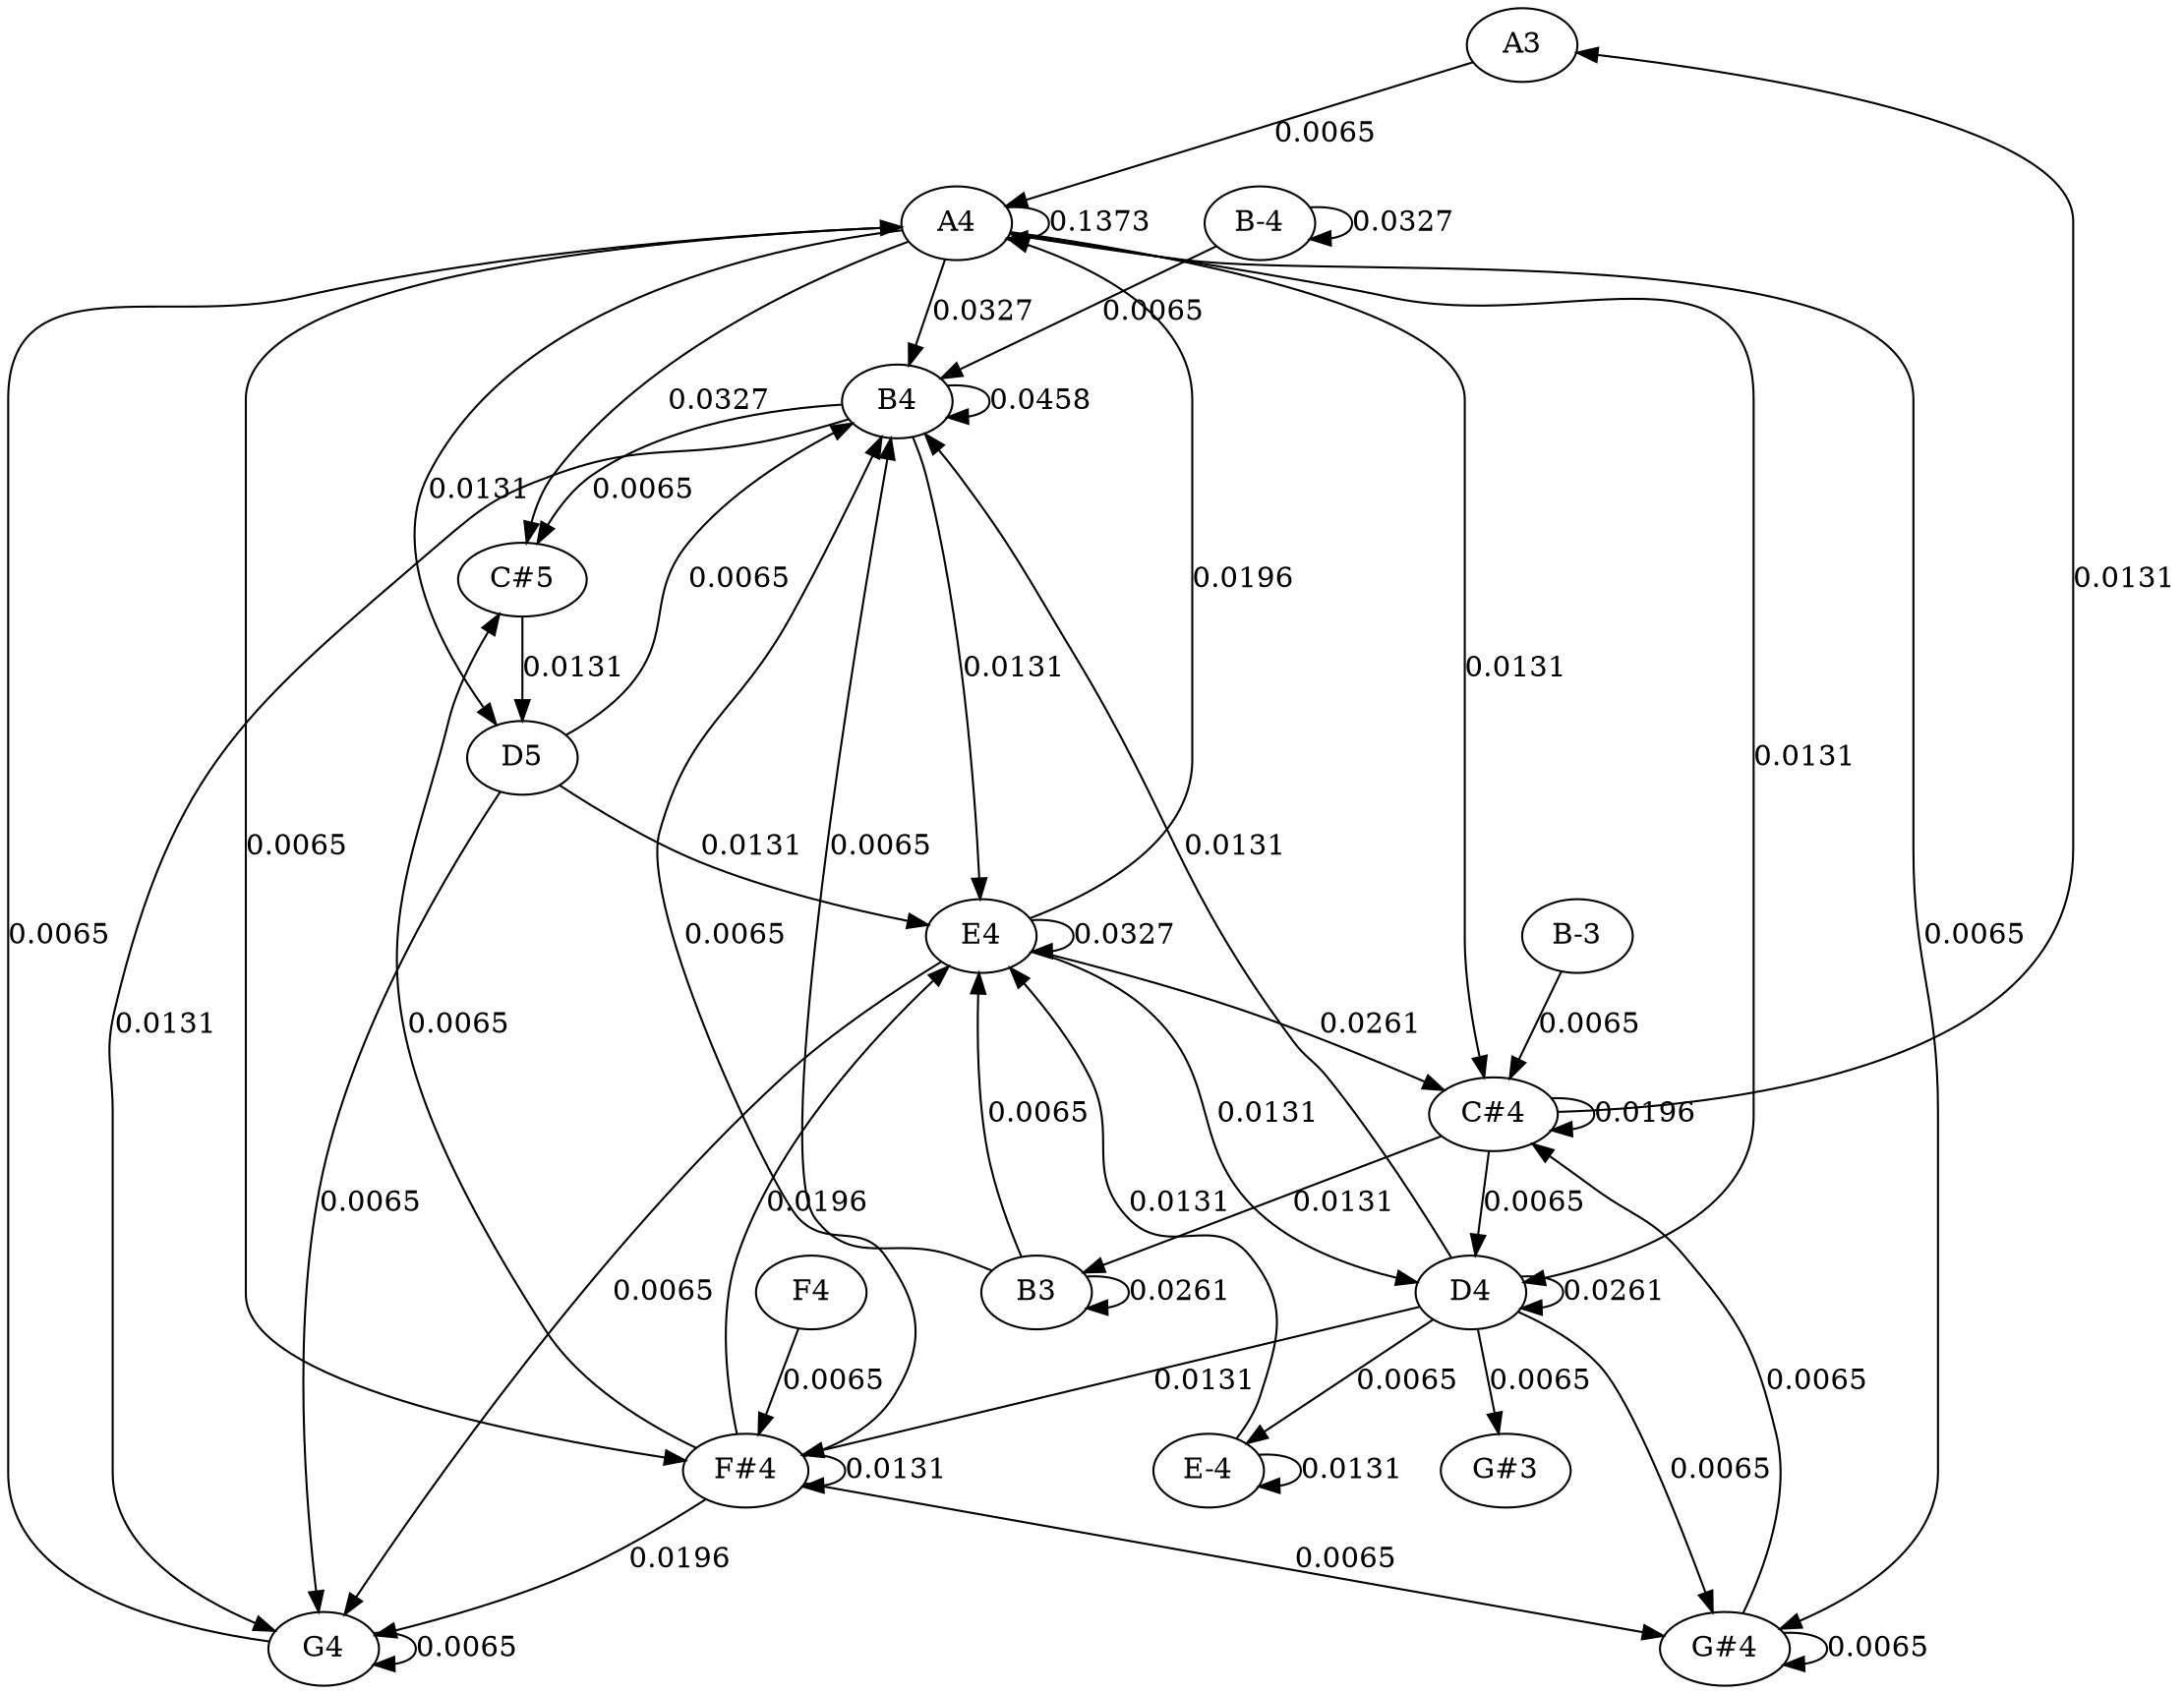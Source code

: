strict graph {
	graph [bb="0,0,959.5,846"];
	node [label="\N"];
	edge [arrowtype=normal,
		dir=forward
	];
	A3	 [height="0.5",
		pos="784,828",
		width="0.75"];
	A4	 [height="0.5",
		pos="423,738",
		width="0.75"];
	A3 -- A4	 [label="0.0065",
		lp="655.25,783",
		pos="e,447.93,745.08 758.9,820.88 695.81,805.5 530.45,765.19 457.93,747.52"];
	A4 -- A4	 [label="0.1373",
		lp="487.25,738",
		pos="e,447.53,729.88 447.53,746.12 458.51,746.89 468,744.19 468,738 468,733.84 463.72,731.26 457.57,730.24"];
	B4	 [height="0.5",
		pos="403,648",
		width="0.75"];
	A4 -- B4	 [label="0.0327",
		lp="434.25,693",
		pos="e,406.84,665.92 419.14,720.03 416.29,707.49 412.36,690.17 409.08,675.77"];
	"C#4"	 [height="0.5",
		pos="676,288",
		width="0.75187"];
	A4 -- "C#4"	 [label="0.0131",
		lp="685.25,513",
		pos="e,672.89,306.13 449.47,733.18 512.45,723.33 666,694.65 666,649 666,649 666,649 666,377 666,356.5 668.71,333.48 671.31,316.13"];
	"C#5"	 [height="0.5",
		pos="235,558",
		width="0.75187"];
	A4 -- "C#5"	 [label="0.0327",
		lp="320.25,648",
		pos="e,236.51,575.99 401.09,727.42 363.91,710.01 288.66,669.59 249,612 243.72,604.34 240.44,594.8 238.39,585.94"];
	D4	 [height="0.5",
		pos="665,198",
		width="0.75"];
	A4 -- D4	 [label="0.0131",
		lp="806.25,468",
		pos="e,689.98,204.98 449.18,733.48 532.64,721.91 787,683.78 787,649 787,649 787,649 787,287 787,243.67 735.76,219.55 699.7,207.93"];
	D5	 [height="0.5",
		pos="235,468",
		width="0.75"];
	A4 -- D5	 [label="0.0131",
		lp="218.25,603",
		pos="e,224.4,484.64 397,732.56 346.01,722.22 234.69,691.1 198.5,612 180.42,572.47 202.33,522.54 219.17,493.35"];
	"F#4"	 [height="0.5",
		pos="343,108",
		width="0.75"];
	A4 -- "F#4"	 [label="0.0065",
		lp="125.25,423",
		pos="e,316.62,113 396.07,736.71 349.41,734.63 253.89,723.18 205,666 129.37,577.55 105,540.38 105,424 105,424 105,424 105,197 105,154.56\
 239.84,126.15 306.53,114.7"];
	"G#4"	 [height="0.5",
		pos="778,18",
		width="0.75927"];
	A4 -- "G#4"	 [label="0.0065",
		lp="879.25,378",
		pos="e,799.75,28.965 449.23,732.93 472.72,729.34 508.12,724.07 539,720 610.14,710.63 854,720.76 854,649 854,649 854,649 854,422 854,362.65\
 866,348.35 866,289 866,289 866,289 866,107 866,73.71 834.12,48.615 808.74,33.909"];
	B4 -- B4	 [label="0.0458",
		lp="467.25,648",
		pos="e,427.53,639.88 427.53,656.12 438.51,656.89 448,654.19 448,648 448,643.84 443.72,641.26 437.57,640.24"];
	B4 -- "C#5"	 [label="0.0065",
		lp="289.25,603",
		pos="e,241.79,575.49 376.01,645.6 347.19,642.89 301.36,634.99 269.5,612 259.85,605.04 252.19,594.47 246.56,584.6"];
	E4	 [height="0.5",
		pos="441,378",
		width="0.75"];
	B4 -- E4	 [label="0.0131",
		lp="454.25,513",
		pos="e,440.85,396.23 410.66,630.58 413.05,624.82 415.47,618.23 417,612 434.94,539.2 439.49,450.4 440.63,406.42"];
	G4	 [height="0.5",
		pos="143,18",
		width="0.75"];
	B4 -- G4	 [label="0.0131",
		lp="72.25,333",
		pos="e,120.73,28.465 378.89,639.65 367.99,636.46 354.9,632.82 343,630 301.61,620.19 288.07,628.82 249,612 223.85,601.17 218.1,595.62 \
199,576 113.39,488.1 84.196,460.54 52.5,342 46.413,319.23 51,312.56 51,289 51,289 51,289 51,107 51,72.598 85.009,47.498 111.67,33.106"];
	"C#4" -- A3	 [label="0.0131",
		lp="940.25,558",
		pos="e,809.77,822.52 703,290.51 748.51,294.47 840.93,308.71 896,360 917.74,380.25 921,392.29 921,422 921,739 921,739 921,739 921,787.21\
 860.2,810.24 819.6,820.25"];
	"C#4" -- "C#4"	 [label="0.0196",
		lp="740.25,288",
		pos="e,700.53,279.88 700.53,296.12 711.51,296.89 721,294.19 721,288 721,283.84 716.72,281.26 710.57,280.24"];
	"C#4" -- D4	 [label="0.0065",
		lp="691.25,243",
		pos="e,667.15,216.22 673.88,270.03 672.34,257.69 670.22,240.73 668.43,226.47"];
	B3	 [height="0.5",
		pos="475,198",
		width="0.75"];
	"C#4" -- B3	 [label="0.0131",
		lp="613.25,243",
		pos="e,496.87,208.57 654.11,277.41 618.31,261.74 547.15,230.59 506.12,212.62"];
	"C#5" -- D5	 [label="0.0131",
		lp="254.25,513",
		pos="e,235,486.05 235,539.61 235,527.24 235,510.37 235,496.22"];
	D4 -- B4	 [label="0.0131",
		lp="564.25,423",
		pos="e,416.84,632.21 655.86,215.27 649.95,225.77 642.06,239.72 635,252 616.54,284.12 611.33,291.81 593,324 520.55,451.25 516.63,491.8\
 433,612 430.12,616.13 426.85,620.35 423.54,624.36"];
	D4 -- D4	 [label="0.0261",
		lp="729.25,198",
		pos="e,689.53,189.88 689.53,206.12 700.51,206.89 710,204.19 710,198 710,193.84 705.72,191.26 699.57,190.24"];
	D4 -- "F#4"	 [label="0.0131",
		lp="552.25,153",
		pos="e,367.43,115.68 640.53,190.31 583.69,174.78 442.61,136.22 377.24,118.36"];
	D4 -- "G#4"	 [label="0.0065",
		lp="776.25,108",
		pos="e,774.1,36.087 686.13,186.53 696.53,180.52 708.61,172.15 717,162 745.77,127.2 762.98,76.823 771.46,46.083"];
	"E-4"	 [height="0.5",
		pos="552,108",
		width="0.75"];
	D4 -- "E-4"	 [label="0.0065",
		lp="639.25,153",
		pos="e,569.1,122.29 647.96,183.71 634.21,172.99 614.36,157.52 597,144 590.52,138.96 583.51,133.5 577,128.44"];
	"G#3"	 [height="0.5",
		pos="681,108",
		width="0.75927"];
	D4 -- "G#3"	 [label="0.0065",
		lp="694.25,153",
		pos="e,677.92,125.92 668.08,180.03 670.36,167.49 673.51,150.17 676.13,135.77"];
	D5 -- B4	 [label="0.0065",
		lp="332.25,558",
		pos="e,383.71,635.07 253.25,481.51 261.24,487.63 270.31,495.5 277,504 299.07,532.03 291.24,547.35 312.5,576 326.46,594.81 332.67,597.41\
 351,612 358.63,618.07 367.29,624.18 375.32,629.56"];
	D5 -- E4	 [label="0.0131",
		lp="346.25,423",
		pos="e,415.84,384.92 253.27,454.74 271.29,443.06 299.91,425.58 326.5,414 352.4,402.72 383.06,393.55 406.14,387.43"];
	D5 -- G4	 [label="0.0065",
		lp="164.25,243",
		pos="e,141.32,36.107 226.17,450.75 213.6,427.21 190.25,382.05 174,342 158.18,302.99 151.27,293.55 144.5,252 132.5,178.39 137.01,89.95\
 140.47,46.224"];
	"F#4" -- B4	 [label="0.0065",
		lp="316.25,378",
		pos="e,395.09,630.71 366,117.74 377.61,123.4 390.74,131.99 398,144 414.57,171.41 418.26,189.02 401,216 390.71,232.08 374.62,219.68 362\
,234 270.83,337.42 288.83,357.55 305,432 309.29,451.77 365.17,568.76 390.58,621.38"];
	"F#4" -- "C#5"	 [label="0.0065",
		lp="198.25,333",
		pos="e,224.25,541.21 321.25,118.93 298.86,130.35 264.8,151.28 247,180 136.78,357.78 175.76,388.78 199,486 202.9,502.33 211.21,519.16 \
218.86,532.33"];
	"F#4" -- "F#4"	 [label="0.0131",
		lp="407.25,108",
		pos="e,367.53,99.879 367.53,116.12 378.51,116.89 388,114.19 388,108 388,103.84 383.72,101.26 377.57,100.24"];
	"F#4" -- "G#4"	 [label="0.0065",
		lp="619.25,63",
		pos="e,752.17,24.225 368.59,101.82 442.54,86.863 656.71,43.537 742.17,26.249"];
	"F#4" -- E4	 [label="0.0196",
		lp="363.25,243",
		pos="e,426.37,362.72 336.48,125.7 329.1,147.08 319.3,185.07 329,216 346.7,272.42 391.93,326.39 419.19,355.26"];
	"F#4" -- G4	 [label="0.0196",
		lp="308.25,63",
		pos="e,168.13,24.752 325.29,94.222 308.41,82.496 281.92,65.283 257,54 231.48,42.449 201.1,33.333 178.12,27.303"];
	"G#4" -- "C#4"	 [label="0.0065",
		lp="813.25,153",
		pos="e,694.43,274.42 785.27,35.741 793.5,56.853 804.89,94.235 798,126 788.68,168.95 783.22,180.72 757,216 741.89,236.32 720.11,255.01\
 702.93,268.1"];
	"G#4" -- "G#4"	 [label="0.0065",
		lp="842.25,18",
		pos="e,802.53,9.8789 802.53,26.121 813.51,26.895 823,24.188 823,18 823,13.843 818.72,11.257 812.57,10.242"];
	E4 -- A4	 [label="0.0196",
		lp="561.25,558",
		pos="e,447.95,730.65 464.17,387.31 493.99,399.67 542,425.95 542,467 542,649 542,649 542,649 542,691.21 492.99,715.49 457.88,727.46"];
	E4 -- "C#4"	 [label="0.0261",
		lp="627.25,333",
		pos="e,655.81,300.34 466.26,371.51 492.22,365.54 533.57,355.06 568,342 595.56,331.55 625.55,316.51 646.92,305.13"];
	E4 -- D4	 [label="0.0131",
		lp="572.25,288",
		pos="e,639.33,203.87 466.22,371.03 483.65,365.82 506.42,356.74 522,342 560.99,305.13 536.4,270.22 576,234 590.85,220.42 611.59,211.85\
 629.31,206.59"];
	E4 -- E4	 [label="0.0327",
		lp="505.25,378",
		pos="e,465.53,369.88 465.53,386.12 476.51,386.89 486,384.19 486,378 486,373.84 481.72,371.26 475.57,370.24"];
	E4 -- G4	 [label="0.0065",
		lp="295.25,198",
		pos="e,152.67,34.833 421.73,365.04 411.71,358.57 399.42,350.23 389,342 370.49,327.37 365.81,323.51 350,306 268.99,216.29 190.23,94.944\
 158.11,43.585"];
	G4 -- A4	 [label="0.0065",
		lp="19.25,378",
		pos="e,395.9,737.16 116.77,22.979 75.489,30.894 0,52.78 0,107 0,649 0,649 0,649 0,727.42 282.21,736.44 385.61,737.12"];
	G4 -- G4	 [label="0.0065",
		lp="207.25,18",
		pos="e,167.53,9.8789 167.53,26.121 178.51,26.895 188,24.188 188,18 188,13.843 183.72,11.257 177.57,10.242"];
	B3 -- B4	 [label="0.0065",
		lp="394.25,423",
		pos="e,400.34,629.78 453.05,208.65 446.94,211.18 440.26,213.82 434,216 406.5,225.59 388.54,210.75 371,234 347.82,264.73 385.78,532.86\
 398.84,619.87"];
	B3 -- E4	 [label="0.0065",
		lp="475.25,288",
		pos="e,442.61,359.83 469.71,215.77 465.37,230.07 459.34,251.21 455.5,270 450.02,296.87 446.06,327.97 443.68,349.69"];
	B3 -- B3	 [label="0.0261",
		lp="539.25,198",
		pos="e,499.53,189.88 499.53,206.12 510.51,206.89 520,204.19 520,198 520,193.84 515.72,191.26 509.57,190.24"];
	"E-4" -- E4	 [label="0.0131",
		lp="539.25,243",
		pos="e,454.22,362.12 563.23,124.62 566.76,130.42 570.2,137.24 572,144 580.23,175 586.42,190.47 567,216 553.33,233.97 535.29,217.86 519.5\
,234 495.76,258.27 510,276.06 494,306 484.75,323.3 471.57,340.98 460.66,354.38"];
	"E-4" -- "E-4"	 [label="0.0131",
		lp="616.25,108",
		pos="e,576.53,99.879 576.53,116.12 587.51,116.89 597,114.19 597,108 597,103.84 592.72,101.26 586.57,100.24"];
	"B-3"	 [height="0.5",
		pos="721,378",
		width="0.75"];
	"B-3" -- "C#4"	 [label="0.0065",
		lp="722.25,333",
		pos="e,684.35,305.34 712.75,360.86 706.13,347.92 696.71,329.51 689.07,314.56"];
	"B-4"	 [height="0.5",
		pos="575,738",
		width="0.75"];
	"B-4" -- B4	 [label="0.0065",
		lp="524.25,693",
		pos="e,423.82,659.65 554.25,726.39 524.03,710.92 467.74,682.12 433.01,664.35"];
	"B-4" -- "B-4"	 [label="0.0327",
		lp="639.25,738",
		pos="e,599.53,729.88 599.53,746.12 610.51,746.89 620,744.19 620,738 620,733.84 615.72,731.26 609.57,730.24"];
	F4	 [height="0.5",
		pos="365,198",
		width="0.75"];
	F4 -- "F#4"	 [label="0.0065",
		lp="375.25,153",
		pos="e,347.23,125.92 360.76,180.03 357.62,167.49 353.29,150.17 349.69,135.77"];
}
